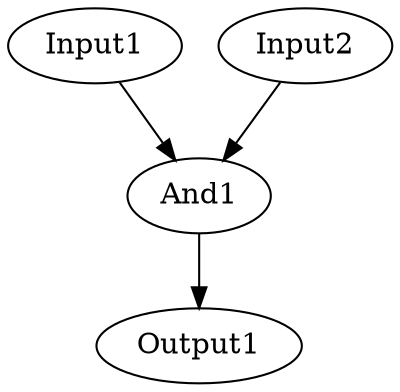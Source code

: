  /* ------- Application graph pragma ------- 
[SupportedOps] = {GATE, AND};           
[SupportedOps] = {IO, INPUT, OUTPUT};  
*/
strict digraph "tutorialUGRAMM" {

//Node information:
Input1 [label="Input1", opcode=INPUT];  //Input-IO node 
Input2 [label="Input2", opcode=INPUT];  //Input-IO node 
And1 [label="And1", opcode=AND];        //And-gate defined as GATE node
Output1 [label="Output1", opcode=OUTPUT]; //Output-IO node

//Edge information:
Input1 -> And1  [driver="outPinA", load="inPinA"];
Input2 -> And1  [driver="outPinA", load="inPinB"];
And1 -> Output1  [driver="outPinA", load="inPinA"];
}